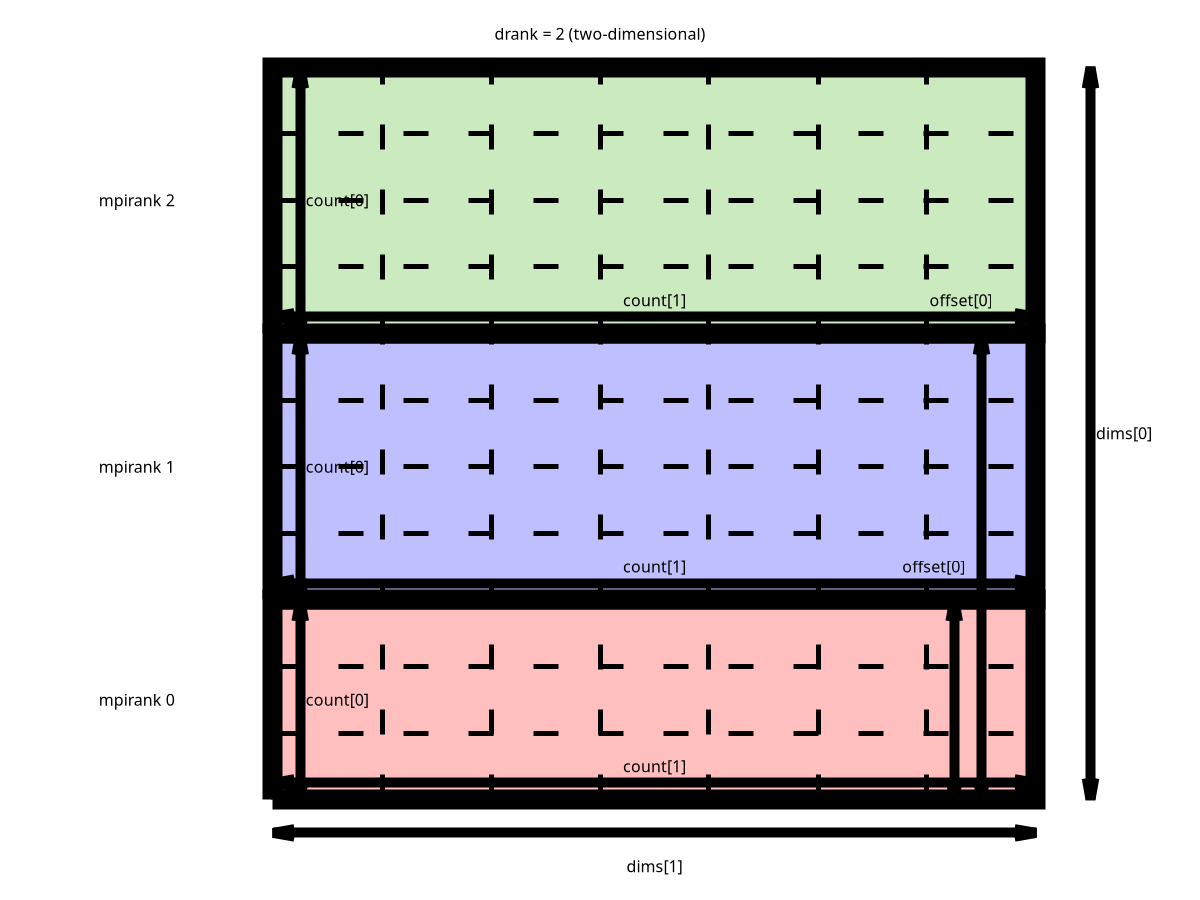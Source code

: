 reset
{
  lx = 7.
  ly = 11.
  #
  set terminal epslatex standalone color size lx+4.,ly+2.5 font ',20'
  set output 'image1.tex'
  #
  unset border
  set lmargin 0.
  set rmargin 0.
  set bmargin 0.
  set tmargin 0.
  #
  unset xlabel
  unset ylabel
  #
  set xrange [-2.5:lx+1.5]
  set yrange [-1.5:ly+1.0]
  #
  unset xtics
  unset ytics
  #
  set style line 1 lc rgb '#000000' lw 5 dt 2
  set style line 2 lc rgb '#000000' lw 10
  #
  set style arrow 1 nohead front ls 1
  set style arrow 2 heads size 0.2,10 front ls 2
  #
  ox = 0.
  oy = 0.
  set label 'drank = 2 (two-dimensional)' center at graph 0.5, first ly+0.5
  # process 0
  set object rectangle from first ox+0., first oy+0. to first ox+lx, first oy+3. fc rgb '#FF0000' fillstyle solid 0.25 border lc rgb '#000000' lw 20 back
  set label 'mpirank 0' center at first -1.25, first 1.5
  # process 1
  set object rectangle from first ox+0., first oy+3. to first ox+lx, first oy+7. fc rgb '#0000FF' fillstyle solid 0.25 border lc rgb '#000000' lw 20 back
  set label 'mpirank 1' center at first -1.25, first 5.0
  # process 2
  set object rectangle from first ox+0., first oy+7. to first ox+lx, first oy+ly fc rgb '#33AA00' fillstyle solid 0.25 border lc rgb '#000000' lw 20 back
  set label 'mpirank 2' center at first -1.25, first 9.0
  # horizontal
  do for [j=0:ly:1] {
    set arrow from first ox+0., first j to first ox+lx, j as 1
  }
  # vertical
  do for [i=0:lx:1] {
    set arrow from first ox+i, first 0. to first ox+i, ly as 1
  }
  # dims
  set arrow from first 0., first -0.5 to first lx, first -0.5 as 2
  set label 'dims[1]' center at first 0.5*lx,-1. front
  set arrow from first lx+0.5, first 0. to first lx+0.5, first ly as 2
  set label 'dims[0]' left at first lx+0.55, first 0.5*ly front
  # count (rank 0)
  set arrow from first 0., first 0.25 to first lx, first 0.25 as 2
  set label 'count[1]' center at first 0.5*lx,0.5 front
  set arrow from first 0.25, first 0. to first 0.25, first 3. as 2
  set label 'count[0]' left at first 0.30,1.5 front
  # count (rank 1)
  set arrow from first 0., first 3.25 to first lx, first 3.25 as 2
  set label 'count[1]' center at first 0.5*lx,3.5 front
  set arrow from first 0.25, first 3. to first 0.25, first 7. as 2
  set label 'count[0]' left at first 0.30,5.0 front
  # count (rank 2)
  set arrow from first 0., first 7.25 to first lx, first 7.25 as 2
  set label 'count[1]' center at first 0.5*lx,7.5 front
  set arrow from first 0.25, first 7. to first 0.25, first 11. as 2
  set label 'count[0]' left at first 0.30,9.0 front
  # offset (rank 1)
  set arrow from first lx-0.75, first 0. to first lx-0.75, first 3. as 2
  set label 'offset[0]' right at first lx-0.65,3.5 front
  # offset (rank 2)
  set arrow from first lx-0.50, first 0. to first lx-0.50, first 7. as 2
  set label 'offset[0]' right at first lx-0.40,7.5 front
  plot \
    NaN notitle
}

